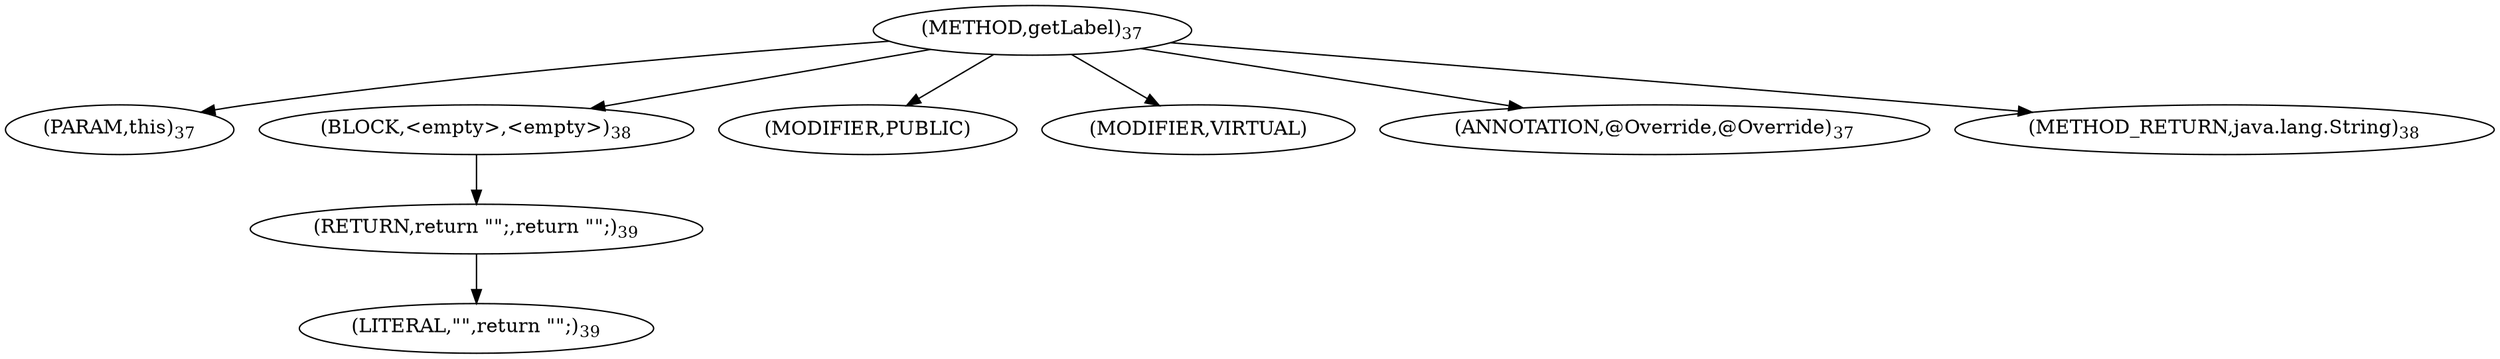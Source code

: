 digraph "getLabel" {  
"25" [label = <(METHOD,getLabel)<SUB>37</SUB>> ]
"26" [label = <(PARAM,this)<SUB>37</SUB>> ]
"27" [label = <(BLOCK,&lt;empty&gt;,&lt;empty&gt;)<SUB>38</SUB>> ]
"28" [label = <(RETURN,return &quot;&quot;;,return &quot;&quot;;)<SUB>39</SUB>> ]
"29" [label = <(LITERAL,&quot;&quot;,return &quot;&quot;;)<SUB>39</SUB>> ]
"30" [label = <(MODIFIER,PUBLIC)> ]
"31" [label = <(MODIFIER,VIRTUAL)> ]
"32" [label = <(ANNOTATION,@Override,@Override)<SUB>37</SUB>> ]
"33" [label = <(METHOD_RETURN,java.lang.String)<SUB>38</SUB>> ]
  "25" -> "26" 
  "25" -> "27" 
  "25" -> "30" 
  "25" -> "31" 
  "25" -> "32" 
  "25" -> "33" 
  "27" -> "28" 
  "28" -> "29" 
}
